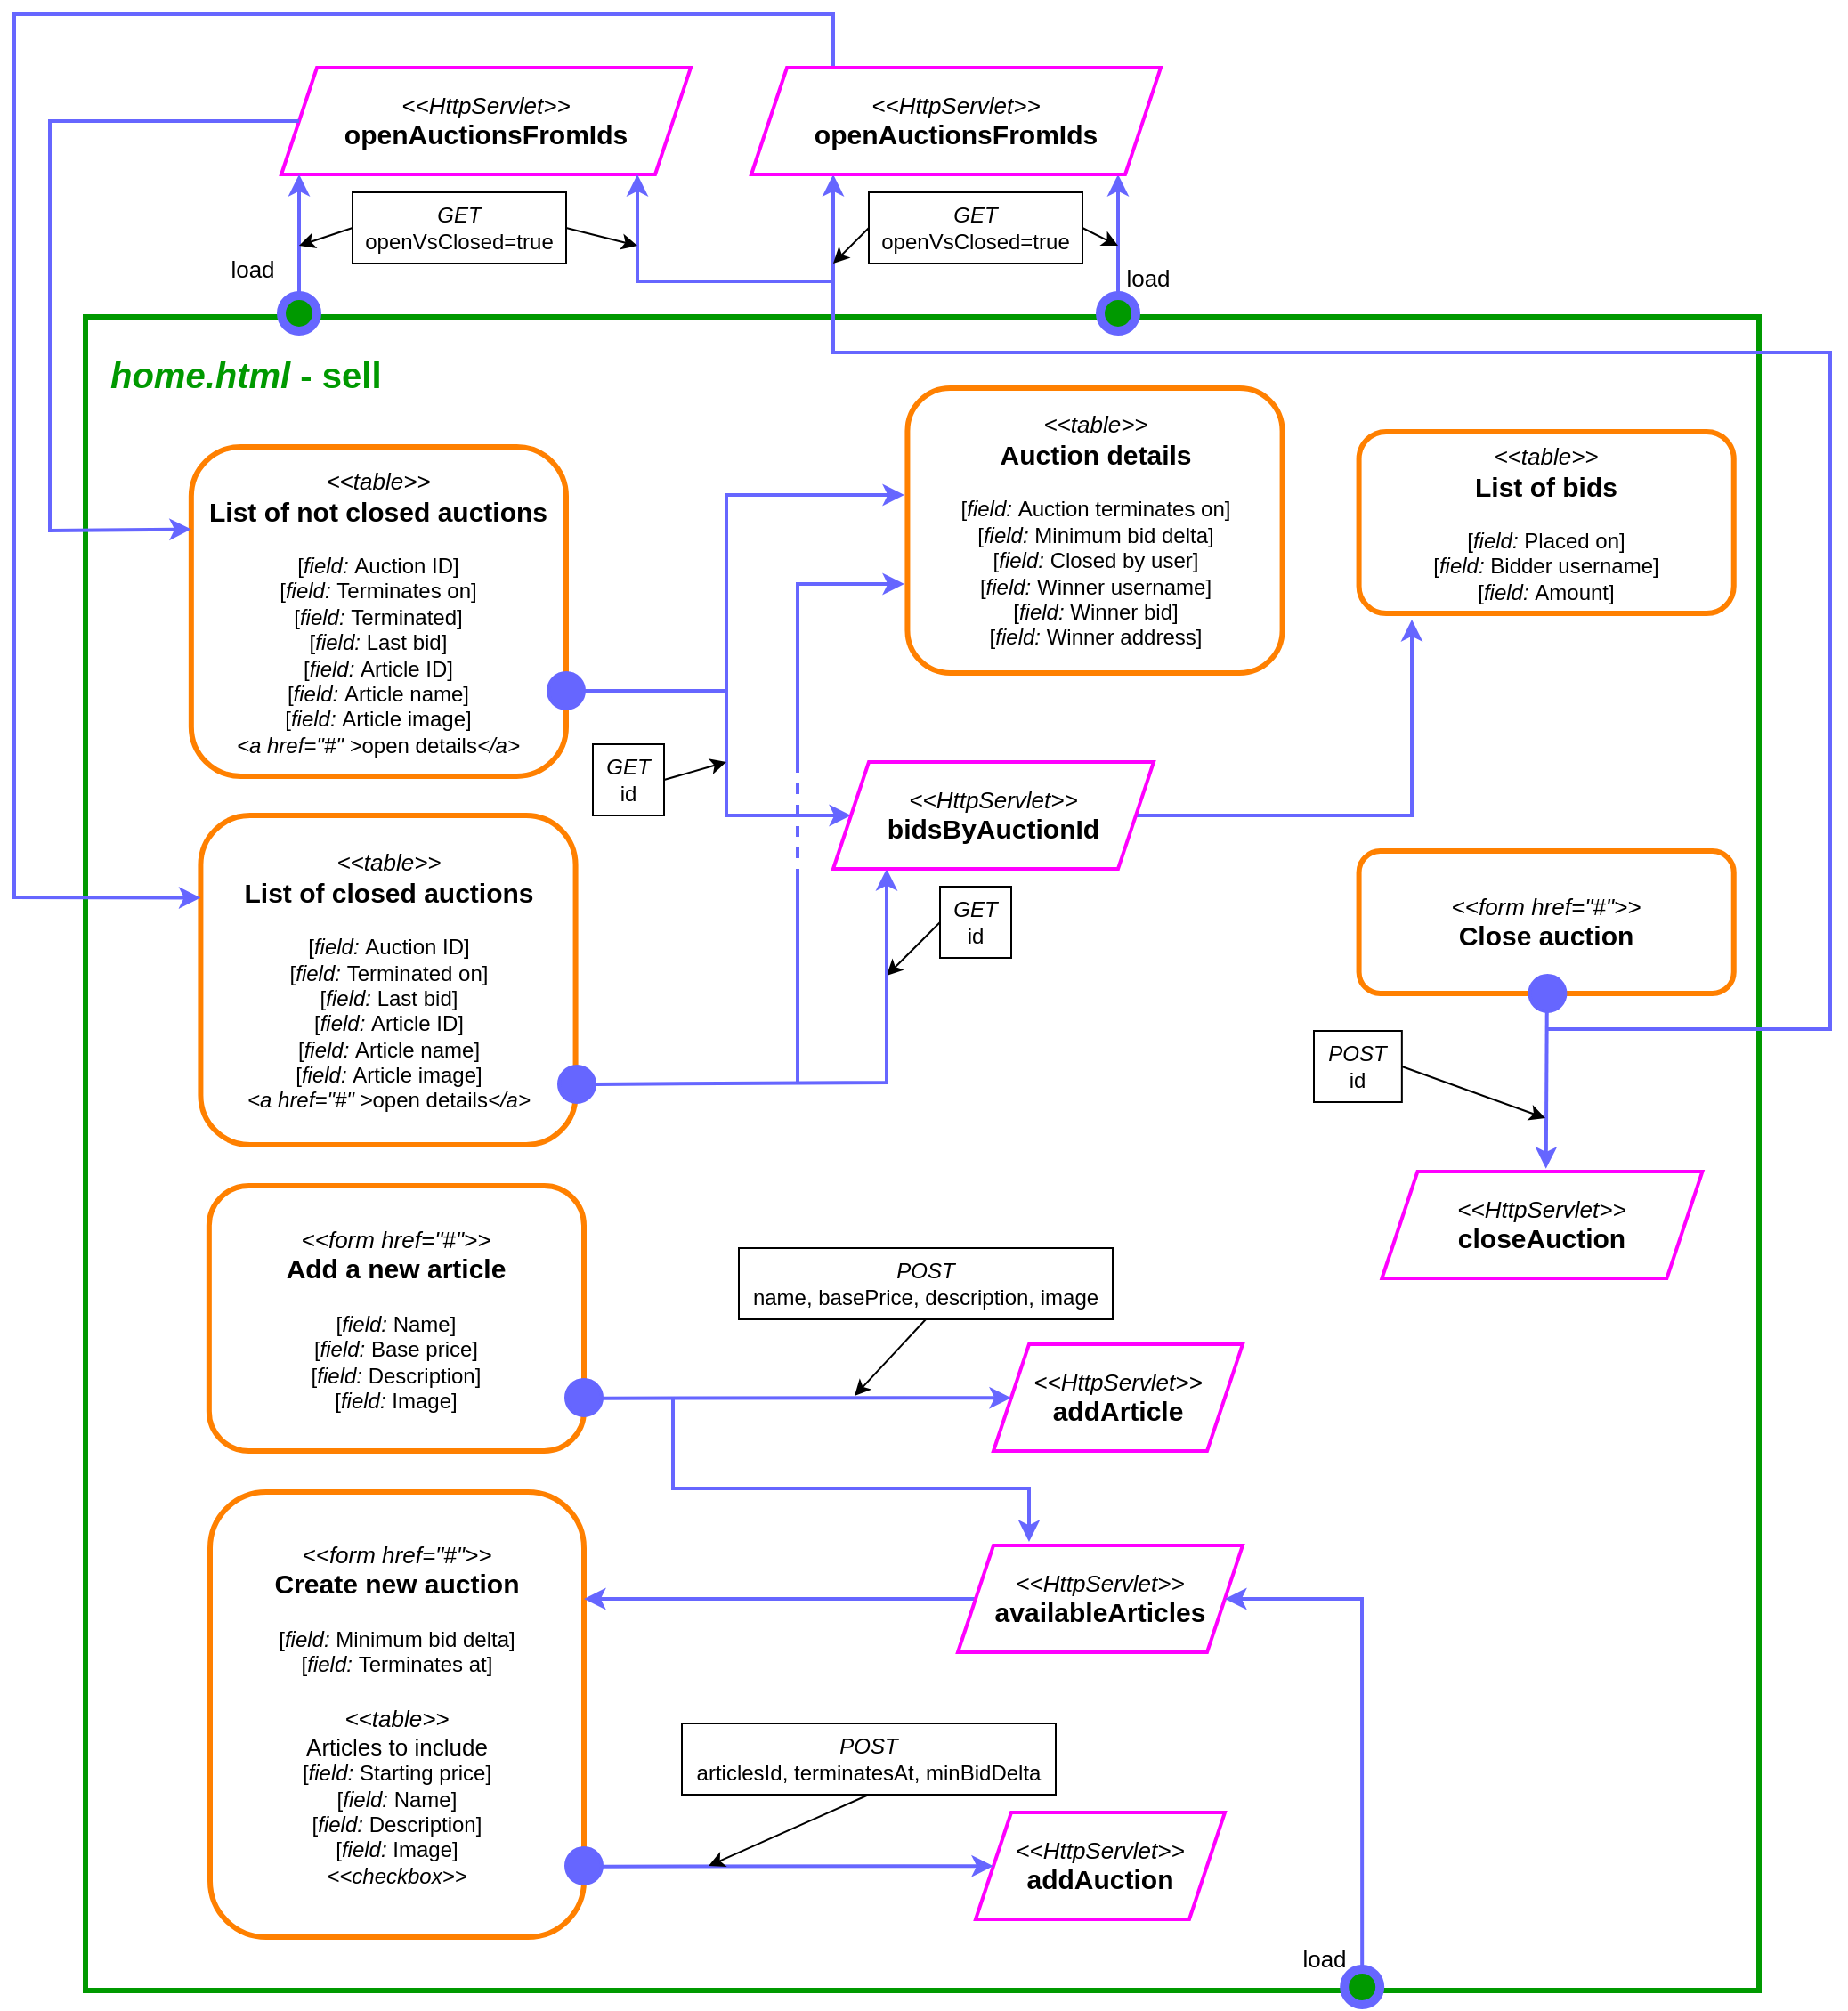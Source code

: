 <mxfile version="21.2.8" type="device">
  <diagram name="Page-1" id="SFD5FbLWe2inRmjffrm_">
    <mxGraphModel dx="1313" dy="776" grid="1" gridSize="10" guides="1" tooltips="1" connect="1" arrows="1" fold="1" page="1" pageScale="1" pageWidth="850" pageHeight="1100" math="0" shadow="0">
      <root>
        <mxCell id="0" />
        <mxCell id="1" parent="0" />
        <mxCell id="dXeJd9fdskiibIoUs9Um-1" value="" style="whiteSpace=wrap;html=1;strokeWidth=3;strokeColor=#009900;movable=0;resizable=0;rotatable=0;deletable=0;editable=0;locked=1;connectable=0;" parent="1" vertex="1">
          <mxGeometry x="100" y="180" width="940" height="940" as="geometry" />
        </mxCell>
        <mxCell id="dXeJd9fdskiibIoUs9Um-32" value="&lt;i&gt;GET&lt;br&gt;&lt;/i&gt;id" style="rounded=0;whiteSpace=wrap;html=1;" parent="1" vertex="1">
          <mxGeometry x="580" y="500" width="40" height="40" as="geometry" />
        </mxCell>
        <mxCell id="dXeJd9fdskiibIoUs9Um-34" value="" style="endArrow=classic;html=1;rounded=0;exitX=0;exitY=0.5;exitDx=0;exitDy=0;" parent="1" source="dXeJd9fdskiibIoUs9Um-32" edge="1">
          <mxGeometry width="50" height="50" relative="1" as="geometry">
            <mxPoint x="490" y="650" as="sourcePoint" />
            <mxPoint x="550" y="550" as="targetPoint" />
          </mxGeometry>
        </mxCell>
        <mxCell id="dXeJd9fdskiibIoUs9Um-2" value="&lt;font size=&quot;1&quot; color=&quot;#009900&quot; style=&quot;&quot;&gt;&lt;b style=&quot;font-size: 20px;&quot;&gt;&lt;i&gt;home.html&lt;/i&gt; - sell&lt;br&gt;&lt;/b&gt;&lt;/font&gt;" style="text;html=1;strokeColor=none;fillColor=none;align=left;verticalAlign=middle;whiteSpace=wrap;rounded=0;" parent="1" vertex="1">
          <mxGeometry x="112.4" y="197" width="177.6" height="30" as="geometry" />
        </mxCell>
        <mxCell id="dXeJd9fdskiibIoUs9Um-3" value="&lt;font style=&quot;&quot;&gt;&lt;i&gt;&lt;font style=&quot;font-size: 13px;&quot;&gt;&amp;lt;&amp;lt;table&amp;gt;&amp;gt;&lt;/font&gt;&lt;/i&gt;&lt;br&gt;&lt;span style=&quot;font-size: 15px;&quot;&gt;&lt;b&gt;List of not closed auctions&lt;br&gt;&lt;/b&gt;&lt;/span&gt;&lt;br&gt;[&lt;i&gt;field:&lt;/i&gt;&amp;nbsp;Auction ID]&lt;br&gt;[&lt;i style=&quot;border-color: var(--border-color);&quot;&gt;field:&lt;/i&gt;&amp;nbsp;Terminates on]&lt;br&gt;[&lt;i style=&quot;border-color: var(--border-color);&quot;&gt;field:&lt;/i&gt;&amp;nbsp;Terminated]&lt;br&gt;[&lt;i style=&quot;border-color: var(--border-color);&quot;&gt;field:&lt;/i&gt;&amp;nbsp;Last bid]&lt;br&gt;[&lt;i style=&quot;border-color: var(--border-color);&quot;&gt;field:&lt;/i&gt;&amp;nbsp;Article ID]&lt;br&gt;[&lt;i style=&quot;border-color: var(--border-color);&quot;&gt;field:&lt;/i&gt;&amp;nbsp;Article name]&lt;br&gt;[&lt;i style=&quot;border-color: var(--border-color);&quot;&gt;field:&lt;/i&gt;&amp;nbsp;Article image]&lt;br&gt;&lt;span style=&quot;border-color: var(--border-color);&quot;&gt;&lt;font style=&quot;font-size: 12px;&quot;&gt;&lt;i&gt;&amp;lt;a href=&quot;#&quot; &amp;gt;&lt;/i&gt;open details&lt;i&gt;&amp;lt;/a&amp;gt;&lt;/i&gt;&lt;/font&gt;&lt;/span&gt;&lt;br&gt;&lt;/font&gt;" style="rounded=1;whiteSpace=wrap;html=1;strokeWidth=3;strokeColor=#FF8000;" parent="1" vertex="1">
          <mxGeometry x="159.42" y="253" width="210.58" height="185" as="geometry" />
        </mxCell>
        <mxCell id="T3EsUtSMvEaVMbdLduOL-2" value="" style="endArrow=none;html=1;rounded=0;strokeColor=#6666FF;strokeWidth=2;startArrow=classic;startFill=1;" parent="1" target="dXeJd9fdskiibIoUs9Um-6" edge="1">
          <mxGeometry width="50" height="50" relative="1" as="geometry">
            <mxPoint x="550" y="490" as="sourcePoint" />
            <mxPoint x="360" y="537" as="targetPoint" />
            <Array as="points">
              <mxPoint x="550" y="610" />
            </Array>
          </mxGeometry>
        </mxCell>
        <mxCell id="vt7QC5vwdiBKCCCicauR-17" value="" style="endArrow=none;html=1;rounded=0;strokeColor=#6666FF;strokeWidth=2;startArrow=classic;startFill=1;entryX=1;entryY=0.5;entryDx=0;entryDy=0;" parent="1" target="vt7QC5vwdiBKCCCicauR-14" edge="1">
          <mxGeometry width="50" height="50" relative="1" as="geometry">
            <mxPoint x="845" y="350" as="sourcePoint" />
            <mxPoint x="760" y="450" as="targetPoint" />
            <Array as="points">
              <mxPoint x="845" y="460" />
            </Array>
          </mxGeometry>
        </mxCell>
        <mxCell id="vt7QC5vwdiBKCCCicauR-20" value="&lt;font style=&quot;&quot;&gt;&lt;i style=&quot;font-size: 13px;&quot;&gt;&amp;lt;&amp;lt;HttpServlet&amp;gt;&amp;gt;&lt;/i&gt;&lt;br&gt;&lt;span style=&quot;font-size: 15px;&quot;&gt;&lt;b&gt;closeAuction&lt;/b&gt;&lt;/span&gt;&lt;br&gt;&lt;/font&gt;" style="shape=parallelogram;perimeter=parallelogramPerimeter;whiteSpace=wrap;html=1;fixedSize=1;strokeColor=#FF00FF;strokeWidth=2;" parent="1" vertex="1">
          <mxGeometry x="828.22" y="660" width="180" height="60" as="geometry" />
        </mxCell>
        <mxCell id="vt7QC5vwdiBKCCCicauR-21" value="" style="endArrow=none;html=1;rounded=0;strokeColor=#6666FF;strokeWidth=2;startArrow=classic;startFill=1;exitX=0.523;exitY=-0.027;exitDx=0;exitDy=0;exitPerimeter=0;" parent="1" edge="1">
          <mxGeometry width="50" height="50" relative="1" as="geometry">
            <mxPoint x="920.36" y="658.38" as="sourcePoint" />
            <mxPoint x="920.93" y="560" as="targetPoint" />
          </mxGeometry>
        </mxCell>
        <mxCell id="vt7QC5vwdiBKCCCicauR-23" value="" style="endArrow=none;html=1;rounded=0;strokeColor=#6666FF;strokeWidth=2;startArrow=classic;startFill=1;exitX=0.2;exitY=1;exitDx=0;exitDy=0;exitPerimeter=0;" parent="1" source="_vC7kESMylxn16tgW01n-9" edge="1">
          <mxGeometry width="50" height="50" relative="1" as="geometry">
            <mxPoint x="520" y="110" as="sourcePoint" />
            <mxPoint x="920" y="580" as="targetPoint" />
            <Array as="points">
              <mxPoint x="520" y="200" />
              <mxPoint x="1080" y="200" />
              <mxPoint x="1080" y="580" />
            </Array>
          </mxGeometry>
        </mxCell>
        <mxCell id="vt7QC5vwdiBKCCCicauR-26" value="&lt;i&gt;POST&lt;br&gt;&lt;/i&gt;id" style="rounded=0;whiteSpace=wrap;html=1;" parent="1" vertex="1">
          <mxGeometry x="790" y="581" width="49.42" height="40" as="geometry" />
        </mxCell>
        <mxCell id="vt7QC5vwdiBKCCCicauR-27" value="" style="endArrow=classic;html=1;rounded=0;exitX=1;exitY=0.5;exitDx=0;exitDy=0;" parent="1" source="vt7QC5vwdiBKCCCicauR-26" edge="1">
          <mxGeometry width="50" height="50" relative="1" as="geometry">
            <mxPoint x="1048.51" y="685" as="sourcePoint" />
            <mxPoint x="920" y="630" as="targetPoint" />
          </mxGeometry>
        </mxCell>
        <mxCell id="vt7QC5vwdiBKCCCicauR-28" value="&lt;font style=&quot;&quot;&gt;&lt;i&gt;&lt;font style=&quot;font-size: 13px;&quot;&gt;&amp;lt;&amp;lt;table&amp;gt;&amp;gt;&lt;/font&gt;&lt;/i&gt;&lt;br&gt;&lt;span style=&quot;font-size: 15px;&quot;&gt;&lt;b&gt;Auction details&lt;br&gt;&lt;/b&gt;&lt;/span&gt;&lt;br&gt;[&lt;i style=&quot;border-color: var(--border-color);&quot;&gt;field:&lt;/i&gt;&amp;nbsp;Auction terminates on]&lt;br&gt;[&lt;i style=&quot;border-color: var(--border-color);&quot;&gt;field:&lt;/i&gt;&amp;nbsp;Minimum bid delta]&lt;br&gt;[&lt;i style=&quot;border-color: var(--border-color);&quot;&gt;field:&lt;/i&gt;&amp;nbsp;Closed by user]&lt;br&gt;[&lt;i style=&quot;border-color: var(--border-color);&quot;&gt;field:&lt;/i&gt;&amp;nbsp;Winner username]&lt;br&gt;[&lt;i style=&quot;border-color: var(--border-color);&quot;&gt;field:&lt;/i&gt;&amp;nbsp;Winner bid]&lt;br&gt;[&lt;i style=&quot;border-color: var(--border-color);&quot;&gt;field:&lt;/i&gt;&amp;nbsp;Winner address]&lt;br&gt;&lt;/font&gt;" style="rounded=1;whiteSpace=wrap;html=1;strokeWidth=3;strokeColor=#FF8000;" parent="1" vertex="1">
          <mxGeometry x="561.71" y="220" width="210.58" height="160" as="geometry" />
        </mxCell>
        <mxCell id="vt7QC5vwdiBKCCCicauR-34" value="&lt;font style=&quot;&quot;&gt;&lt;i style=&quot;font-size: 13px;&quot;&gt;&amp;lt;&amp;lt;HttpServlet&amp;gt;&amp;gt;&lt;/i&gt;&lt;br&gt;&lt;span style=&quot;font-size: 15px;&quot;&gt;&lt;b&gt;openAuctionsFromIds&lt;/b&gt;&lt;/span&gt;&lt;br&gt;&lt;/font&gt;" style="shape=parallelogram;perimeter=parallelogramPerimeter;whiteSpace=wrap;html=1;fixedSize=1;strokeColor=#FF00FF;strokeWidth=2;" parent="1" vertex="1">
          <mxGeometry x="210" y="40" width="230" height="60" as="geometry" />
        </mxCell>
        <mxCell id="vt7QC5vwdiBKCCCicauR-35" value="" style="ellipse;whiteSpace=wrap;html=1;aspect=fixed;strokeWidth=5;fillColor=#009900;strokeColor=#6666FF;" parent="1" vertex="1">
          <mxGeometry x="210" y="168" width="20" height="20" as="geometry" />
        </mxCell>
        <mxCell id="vt7QC5vwdiBKCCCicauR-36" value="" style="endArrow=none;html=1;rounded=0;strokeColor=#6666FF;strokeWidth=2;startArrow=classic;startFill=1;entryX=0.5;entryY=0;entryDx=0;entryDy=0;" parent="1" target="vt7QC5vwdiBKCCCicauR-35" edge="1">
          <mxGeometry width="50" height="50" relative="1" as="geometry">
            <mxPoint x="220" y="100" as="sourcePoint" />
            <mxPoint x="220" y="228.33" as="targetPoint" />
          </mxGeometry>
        </mxCell>
        <mxCell id="vt7QC5vwdiBKCCCicauR-37" value="&lt;font style=&quot;font-size: 13px;&quot;&gt;load&lt;/font&gt;" style="text;html=1;strokeColor=none;fillColor=none;align=center;verticalAlign=middle;whiteSpace=wrap;rounded=0;" parent="1" vertex="1">
          <mxGeometry x="178.2" y="138" width="31.8" height="30" as="geometry" />
        </mxCell>
        <mxCell id="vt7QC5vwdiBKCCCicauR-38" value="" style="endArrow=none;html=1;rounded=0;strokeColor=#6666FF;strokeWidth=2;startArrow=classic;startFill=1;entryX=0;entryY=0.5;entryDx=0;entryDy=0;exitX=0;exitY=0.25;exitDx=0;exitDy=0;" parent="1" source="dXeJd9fdskiibIoUs9Um-3" target="vt7QC5vwdiBKCCCicauR-34" edge="1">
          <mxGeometry width="50" height="50" relative="1" as="geometry">
            <mxPoint x="281" y="140" as="sourcePoint" />
            <mxPoint x="280" y="178" as="targetPoint" />
            <Array as="points">
              <mxPoint x="80" y="300" />
              <mxPoint x="80" y="70" />
            </Array>
          </mxGeometry>
        </mxCell>
        <mxCell id="_vC7kESMylxn16tgW01n-1" value="&lt;font style=&quot;&quot;&gt;&lt;i&gt;&lt;font style=&quot;font-size: 13px;&quot;&gt;&amp;lt;&amp;lt;table&amp;gt;&amp;gt;&lt;/font&gt;&lt;/i&gt;&lt;br&gt;&lt;span style=&quot;font-size: 15px;&quot;&gt;&lt;b&gt;List of closed auctions&lt;br&gt;&lt;/b&gt;&lt;/span&gt;&lt;br&gt;[&lt;i&gt;field:&lt;/i&gt;&amp;nbsp;Auction ID]&lt;br&gt;[&lt;i style=&quot;border-color: var(--border-color);&quot;&gt;field:&lt;/i&gt;&amp;nbsp;Terminated on]&lt;br&gt;[&lt;i style=&quot;border-color: var(--border-color);&quot;&gt;field:&lt;/i&gt;&amp;nbsp;Last bid]&lt;br&gt;[&lt;i style=&quot;border-color: var(--border-color);&quot;&gt;field:&lt;/i&gt;&amp;nbsp;Article ID]&lt;br&gt;[&lt;i style=&quot;border-color: var(--border-color);&quot;&gt;field:&lt;/i&gt;&amp;nbsp;Article name]&lt;br&gt;[&lt;i style=&quot;border-color: var(--border-color);&quot;&gt;field:&lt;/i&gt;&amp;nbsp;Article image]&lt;br&gt;&lt;span style=&quot;border-color: var(--border-color);&quot;&gt;&lt;font style=&quot;font-size: 12px;&quot;&gt;&lt;i&gt;&amp;lt;a href=&quot;#&quot; &amp;gt;&lt;/i&gt;open details&lt;i&gt;&amp;lt;/a&amp;gt;&lt;/i&gt;&lt;/font&gt;&lt;/span&gt;&lt;br&gt;&lt;/font&gt;" style="rounded=1;whiteSpace=wrap;html=1;strokeWidth=3;strokeColor=#FF8000;" parent="1" vertex="1">
          <mxGeometry x="164.71" y="460" width="210.58" height="185" as="geometry" />
        </mxCell>
        <mxCell id="dXeJd9fdskiibIoUs9Um-6" value="" style="ellipse;whiteSpace=wrap;html=1;aspect=fixed;strokeWidth=2;fillColor=#6666FF;strokeColor=#6666FF;" parent="1" vertex="1">
          <mxGeometry x="366" y="601" width="20" height="20" as="geometry" />
        </mxCell>
        <mxCell id="_vC7kESMylxn16tgW01n-2" value="" style="ellipse;whiteSpace=wrap;html=1;aspect=fixed;strokeWidth=2;fillColor=#6666FF;strokeColor=#6666FF;" parent="1" vertex="1">
          <mxGeometry x="360" y="380" width="20" height="20" as="geometry" />
        </mxCell>
        <mxCell id="_vC7kESMylxn16tgW01n-3" value="" style="endArrow=none;html=1;rounded=0;strokeColor=#6666FF;strokeWidth=2;startArrow=classic;startFill=1;exitX=0;exitY=0.5;exitDx=0;exitDy=0;" parent="1" source="vt7QC5vwdiBKCCCicauR-14" edge="1">
          <mxGeometry width="50" height="50" relative="1" as="geometry">
            <mxPoint x="464" y="344.5" as="sourcePoint" />
            <mxPoint x="380" y="390" as="targetPoint" />
            <Array as="points">
              <mxPoint x="460" y="460" />
              <mxPoint x="460" y="390" />
            </Array>
          </mxGeometry>
        </mxCell>
        <mxCell id="_vC7kESMylxn16tgW01n-4" value="&lt;i&gt;GET&lt;br&gt;&lt;/i&gt;id" style="rounded=0;whiteSpace=wrap;html=1;" parent="1" vertex="1">
          <mxGeometry x="385" y="420" width="40" height="40" as="geometry" />
        </mxCell>
        <mxCell id="_vC7kESMylxn16tgW01n-5" value="" style="endArrow=classic;html=1;rounded=0;exitX=1;exitY=0.5;exitDx=0;exitDy=0;" parent="1" source="_vC7kESMylxn16tgW01n-4" edge="1">
          <mxGeometry width="50" height="50" relative="1" as="geometry">
            <mxPoint x="485" y="430" as="sourcePoint" />
            <mxPoint x="460" y="430" as="targetPoint" />
          </mxGeometry>
        </mxCell>
        <mxCell id="_vC7kESMylxn16tgW01n-6" value="&lt;i&gt;GET&lt;br&gt;&lt;/i&gt;openVsClosed=true" style="rounded=0;whiteSpace=wrap;html=1;" parent="1" vertex="1">
          <mxGeometry x="250" y="110" width="120" height="40" as="geometry" />
        </mxCell>
        <mxCell id="_vC7kESMylxn16tgW01n-7" value="" style="endArrow=classic;html=1;rounded=0;exitX=0;exitY=0.5;exitDx=0;exitDy=0;" parent="1" source="_vC7kESMylxn16tgW01n-6" edge="1">
          <mxGeometry width="50" height="50" relative="1" as="geometry">
            <mxPoint x="575" y="208" as="sourcePoint" />
            <mxPoint x="220" y="140" as="targetPoint" />
          </mxGeometry>
        </mxCell>
        <mxCell id="_vC7kESMylxn16tgW01n-10" value="" style="ellipse;whiteSpace=wrap;html=1;aspect=fixed;strokeWidth=5;fillColor=#009900;strokeColor=#6666FF;" parent="1" vertex="1">
          <mxGeometry x="670" y="168" width="20" height="20" as="geometry" />
        </mxCell>
        <mxCell id="_vC7kESMylxn16tgW01n-11" value="" style="endArrow=none;html=1;rounded=0;strokeColor=#6666FF;strokeWidth=2;startArrow=classic;startFill=1;entryX=0.5;entryY=0;entryDx=0;entryDy=0;" parent="1" target="_vC7kESMylxn16tgW01n-10" edge="1">
          <mxGeometry width="50" height="50" relative="1" as="geometry">
            <mxPoint x="680" y="100" as="sourcePoint" />
            <mxPoint x="680" y="228.33" as="targetPoint" />
          </mxGeometry>
        </mxCell>
        <mxCell id="_vC7kESMylxn16tgW01n-12" value="&lt;font style=&quot;font-size: 13px;&quot;&gt;load&lt;/font&gt;" style="text;html=1;strokeColor=none;fillColor=none;align=center;verticalAlign=middle;whiteSpace=wrap;rounded=0;" parent="1" vertex="1">
          <mxGeometry x="667" y="143" width="60" height="30" as="geometry" />
        </mxCell>
        <mxCell id="_vC7kESMylxn16tgW01n-13" value="&lt;i&gt;GET&lt;br&gt;&lt;/i&gt;openVsClosed=true" style="rounded=0;whiteSpace=wrap;html=1;" parent="1" vertex="1">
          <mxGeometry x="540" y="110" width="120" height="40" as="geometry" />
        </mxCell>
        <mxCell id="_vC7kESMylxn16tgW01n-14" value="" style="endArrow=classic;html=1;rounded=0;exitX=0;exitY=0.5;exitDx=0;exitDy=0;" parent="1" source="_vC7kESMylxn16tgW01n-13" edge="1">
          <mxGeometry width="50" height="50" relative="1" as="geometry">
            <mxPoint x="1135" y="180" as="sourcePoint" />
            <mxPoint x="520" y="150" as="targetPoint" />
          </mxGeometry>
        </mxCell>
        <mxCell id="_vC7kESMylxn16tgW01n-16" value="" style="endArrow=none;html=1;rounded=0;strokeColor=#6666FF;strokeWidth=2;startArrow=classic;startFill=1;exitX=0;exitY=0.25;exitDx=0;exitDy=0;" parent="1" source="_vC7kESMylxn16tgW01n-1" edge="1">
          <mxGeometry width="50" height="50" relative="1" as="geometry">
            <mxPoint x="60" y="400" as="sourcePoint" />
            <mxPoint x="520" y="40" as="targetPoint" />
            <Array as="points">
              <mxPoint x="60" y="506" />
              <mxPoint x="60" y="10" />
              <mxPoint x="520" y="10" />
            </Array>
          </mxGeometry>
        </mxCell>
        <mxCell id="vt7QC5vwdiBKCCCicauR-14" value="&lt;font style=&quot;&quot;&gt;&lt;i style=&quot;font-size: 13px;&quot;&gt;&amp;lt;&amp;lt;HttpServlet&amp;gt;&amp;gt;&lt;/i&gt;&lt;br&gt;&lt;span style=&quot;font-size: 15px;&quot;&gt;&lt;b&gt;bidsByAuctionId&lt;/b&gt;&lt;/span&gt;&lt;br&gt;&lt;/font&gt;" style="shape=parallelogram;perimeter=parallelogramPerimeter;whiteSpace=wrap;html=1;fixedSize=1;strokeColor=#FF00FF;strokeWidth=2;" parent="1" vertex="1">
          <mxGeometry x="520" y="430" width="180" height="60" as="geometry" />
        </mxCell>
        <mxCell id="_vC7kESMylxn16tgW01n-17" value="" style="endArrow=none;html=1;rounded=0;strokeColor=#6666FF;strokeWidth=2;startArrow=classic;startFill=1;" parent="1" edge="1">
          <mxGeometry width="50" height="50" relative="1" as="geometry">
            <mxPoint x="410" y="100" as="sourcePoint" />
            <mxPoint x="520" y="160" as="targetPoint" />
            <Array as="points">
              <mxPoint x="410" y="160" />
            </Array>
          </mxGeometry>
        </mxCell>
        <mxCell id="_vC7kESMylxn16tgW01n-18" value="" style="endArrow=classic;html=1;rounded=0;exitX=1;exitY=0.5;exitDx=0;exitDy=0;" parent="1" source="_vC7kESMylxn16tgW01n-13" edge="1">
          <mxGeometry width="50" height="50" relative="1" as="geometry">
            <mxPoint x="550" y="140" as="sourcePoint" />
            <mxPoint x="680" y="140" as="targetPoint" />
          </mxGeometry>
        </mxCell>
        <mxCell id="_vC7kESMylxn16tgW01n-9" value="&lt;font style=&quot;&quot;&gt;&lt;i style=&quot;font-size: 13px;&quot;&gt;&amp;lt;&amp;lt;HttpServlet&amp;gt;&amp;gt;&lt;/i&gt;&lt;br&gt;&lt;span style=&quot;font-size: 15px;&quot;&gt;&lt;b&gt;openAuctionsFromIds&lt;/b&gt;&lt;/span&gt;&lt;br&gt;&lt;/font&gt;" style="shape=parallelogram;perimeter=parallelogramPerimeter;whiteSpace=wrap;html=1;fixedSize=1;strokeColor=#FF00FF;strokeWidth=2;" parent="1" vertex="1">
          <mxGeometry x="474" y="40" width="230" height="60" as="geometry" />
        </mxCell>
        <mxCell id="_vC7kESMylxn16tgW01n-19" value="" style="endArrow=classic;html=1;rounded=0;exitX=1;exitY=0.5;exitDx=0;exitDy=0;" parent="1" source="_vC7kESMylxn16tgW01n-6" edge="1">
          <mxGeometry width="50" height="50" relative="1" as="geometry">
            <mxPoint x="550" y="140" as="sourcePoint" />
            <mxPoint x="410" y="140" as="targetPoint" />
          </mxGeometry>
        </mxCell>
        <mxCell id="vt7QC5vwdiBKCCCicauR-13" value="&lt;font style=&quot;&quot;&gt;&lt;i&gt;&lt;font style=&quot;font-size: 13px;&quot;&gt;&amp;lt;&amp;lt;table&amp;gt;&amp;gt;&lt;/font&gt;&lt;/i&gt;&lt;br&gt;&lt;span style=&quot;font-size: 15px;&quot;&gt;&lt;b&gt;List of bids&lt;br&gt;&lt;/b&gt;&lt;/span&gt;&lt;br&gt;[&lt;i&gt;field:&lt;/i&gt; Placed on]&lt;br&gt;[&lt;i style=&quot;border-color: var(--border-color);&quot;&gt;field:&lt;/i&gt;&amp;nbsp;Bidder username]&lt;br&gt;[&lt;i style=&quot;border-color: var(--border-color);&quot;&gt;field:&lt;/i&gt;&amp;nbsp;Amount]&lt;br&gt;&lt;/font&gt;" style="rounded=1;whiteSpace=wrap;html=1;strokeWidth=3;strokeColor=#FF8000;" parent="1" vertex="1">
          <mxGeometry x="815.29" y="244.5" width="210.58" height="102" as="geometry" />
        </mxCell>
        <mxCell id="vt7QC5vwdiBKCCCicauR-19" value="&lt;font style=&quot;&quot;&gt;&lt;i&gt;&lt;font style=&quot;font-size: 13px;&quot;&gt;&amp;lt;&amp;lt;form href=&quot;#&quot;&amp;gt;&amp;gt;&lt;/font&gt;&lt;/i&gt;&lt;br&gt;&lt;span style=&quot;font-size: 15px;&quot;&gt;&lt;b&gt;Close auction&lt;/b&gt;&lt;/span&gt;&lt;br&gt;&lt;/font&gt;" style="rounded=1;whiteSpace=wrap;html=1;strokeWidth=3;strokeColor=#FF8000;" parent="1" vertex="1">
          <mxGeometry x="815.29" y="480" width="210.58" height="80" as="geometry" />
        </mxCell>
        <mxCell id="_vC7kESMylxn16tgW01n-20" value="&lt;font style=&quot;&quot;&gt;&lt;i style=&quot;font-size: 13px;&quot;&gt;&amp;lt;&amp;lt;form href=&quot;#&quot;&amp;gt;&amp;gt;&lt;/i&gt;&lt;br&gt;&lt;span style=&quot;font-size: 15px;&quot;&gt;&lt;b&gt;Add a new article&lt;br&gt;&lt;/b&gt;&lt;/span&gt;&lt;br&gt;[&lt;i&gt;field:&lt;/i&gt;&amp;nbsp;Name]&lt;br&gt;[&lt;i style=&quot;border-color: var(--border-color);&quot;&gt;field:&lt;/i&gt;&amp;nbsp;Base price]&lt;br&gt;[&lt;i style=&quot;border-color: var(--border-color);&quot;&gt;field:&lt;/i&gt;&amp;nbsp;Description]&lt;br&gt;[&lt;i style=&quot;border-color: var(--border-color);&quot;&gt;field:&lt;/i&gt;&amp;nbsp;Image]&lt;br&gt;&lt;/font&gt;" style="rounded=1;whiteSpace=wrap;html=1;strokeWidth=3;strokeColor=#FF8000;" parent="1" vertex="1">
          <mxGeometry x="169.42" y="668" width="210.58" height="149" as="geometry" />
        </mxCell>
        <mxCell id="_vC7kESMylxn16tgW01n-21" value="&lt;font style=&quot;&quot;&gt;&lt;i style=&quot;font-size: 13px;&quot;&gt;&amp;lt;&amp;lt;form href=&quot;#&quot;&amp;gt;&amp;gt;&lt;br&gt;&lt;/i&gt;&lt;span style=&quot;font-size: 15px;&quot;&gt;&lt;b&gt;Create new auction&lt;br&gt;&lt;/b&gt;&lt;/span&gt;&lt;br&gt;[&lt;i style=&quot;border-color: var(--border-color);&quot;&gt;field:&lt;/i&gt;&amp;nbsp;Minimum bid delta]&lt;br&gt;[&lt;i style=&quot;border-color: var(--border-color);&quot;&gt;field:&lt;/i&gt;&amp;nbsp;Terminates at]&lt;br&gt;&lt;span style=&quot;border-color: var(--border-color); font-size: 13px;&quot;&gt;&lt;i&gt;&lt;br&gt;&amp;lt;&amp;lt;table&amp;gt;&amp;gt;&lt;/i&gt;&lt;br&gt;Articles to include&lt;br&gt;&lt;/span&gt;[&lt;i style=&quot;border-color: var(--border-color);&quot;&gt;field:&lt;/i&gt;&amp;nbsp;Starting price]&lt;br&gt;[&lt;i style=&quot;border-color: var(--border-color);&quot;&gt;field:&lt;/i&gt;&amp;nbsp;Name]&lt;br&gt;[&lt;i style=&quot;border-color: var(--border-color);&quot;&gt;field:&lt;/i&gt;&amp;nbsp;Description]&lt;br&gt;[&lt;i style=&quot;border-color: var(--border-color);&quot;&gt;field:&lt;/i&gt;&amp;nbsp;Image]&lt;br&gt;&lt;i&gt;&amp;lt;&amp;lt;checkbox&amp;gt;&amp;gt;&lt;/i&gt;&lt;br&gt;&lt;/font&gt;" style="rounded=1;whiteSpace=wrap;html=1;strokeWidth=3;strokeColor=#FF8000;" parent="1" vertex="1">
          <mxGeometry x="170" y="840" width="210" height="250" as="geometry" />
        </mxCell>
        <mxCell id="_vC7kESMylxn16tgW01n-22" value="" style="ellipse;whiteSpace=wrap;html=1;aspect=fixed;strokeWidth=2;fillColor=#6666FF;strokeColor=#6666FF;" parent="1" vertex="1">
          <mxGeometry x="370" y="777" width="20" height="20" as="geometry" />
        </mxCell>
        <mxCell id="_vC7kESMylxn16tgW01n-23" value="&lt;font style=&quot;&quot;&gt;&lt;i style=&quot;font-size: 13px;&quot;&gt;&amp;lt;&amp;lt;HttpServlet&amp;gt;&amp;gt;&lt;/i&gt;&lt;br&gt;&lt;span style=&quot;font-size: 15px;&quot;&gt;&lt;b&gt;addArticle&lt;/b&gt;&lt;/span&gt;&lt;br&gt;&lt;/font&gt;" style="shape=parallelogram;perimeter=parallelogramPerimeter;whiteSpace=wrap;html=1;fixedSize=1;strokeColor=#FF00FF;strokeWidth=2;" parent="1" vertex="1">
          <mxGeometry x="610" y="757" width="140" height="60" as="geometry" />
        </mxCell>
        <mxCell id="_vC7kESMylxn16tgW01n-24" value="" style="endArrow=none;html=1;rounded=0;strokeColor=#6666FF;strokeWidth=2;startArrow=classic;startFill=1;" parent="1" source="_vC7kESMylxn16tgW01n-23" edge="1">
          <mxGeometry width="50" height="50" relative="1" as="geometry">
            <mxPoint x="499.887" y="786.658" as="sourcePoint" />
            <mxPoint x="390" y="787.32" as="targetPoint" />
          </mxGeometry>
        </mxCell>
        <mxCell id="_vC7kESMylxn16tgW01n-25" value="&lt;i&gt;POST&lt;br&gt;&lt;/i&gt;name, basePrice, description, image" style="rounded=0;whiteSpace=wrap;html=1;" parent="1" vertex="1">
          <mxGeometry x="467" y="703" width="210" height="40" as="geometry" />
        </mxCell>
        <mxCell id="_vC7kESMylxn16tgW01n-26" value="" style="endArrow=classic;html=1;rounded=0;exitX=0.5;exitY=1;exitDx=0;exitDy=0;" parent="1" source="_vC7kESMylxn16tgW01n-25" edge="1">
          <mxGeometry width="50" height="50" relative="1" as="geometry">
            <mxPoint x="567" y="823" as="sourcePoint" />
            <mxPoint x="532" y="786" as="targetPoint" />
          </mxGeometry>
        </mxCell>
        <mxCell id="_vC7kESMylxn16tgW01n-28" value="" style="ellipse;whiteSpace=wrap;html=1;aspect=fixed;strokeWidth=2;fillColor=#6666FF;strokeColor=#6666FF;" parent="1" vertex="1">
          <mxGeometry x="370" y="1040" width="20" height="20" as="geometry" />
        </mxCell>
        <mxCell id="_vC7kESMylxn16tgW01n-29" value="&lt;font style=&quot;&quot;&gt;&lt;i style=&quot;font-size: 13px;&quot;&gt;&amp;lt;&amp;lt;HttpServlet&amp;gt;&amp;gt;&lt;/i&gt;&lt;br&gt;&lt;span style=&quot;font-size: 15px;&quot;&gt;&lt;b&gt;addAuction&lt;/b&gt;&lt;/span&gt;&lt;br&gt;&lt;/font&gt;" style="shape=parallelogram;perimeter=parallelogramPerimeter;whiteSpace=wrap;html=1;fixedSize=1;strokeColor=#FF00FF;strokeWidth=2;" parent="1" vertex="1">
          <mxGeometry x="600" y="1020" width="140" height="60" as="geometry" />
        </mxCell>
        <mxCell id="_vC7kESMylxn16tgW01n-30" value="" style="endArrow=none;html=1;rounded=0;strokeColor=#6666FF;strokeWidth=2;startArrow=classic;startFill=1;" parent="1" source="_vC7kESMylxn16tgW01n-29" edge="1">
          <mxGeometry width="50" height="50" relative="1" as="geometry">
            <mxPoint x="499.887" y="1049.658" as="sourcePoint" />
            <mxPoint x="390" y="1050.32" as="targetPoint" />
          </mxGeometry>
        </mxCell>
        <mxCell id="_vC7kESMylxn16tgW01n-31" value="&lt;i&gt;POST&lt;br&gt;&lt;/i&gt;articlesId, terminatesAt, minBidDelta" style="rounded=0;whiteSpace=wrap;html=1;" parent="1" vertex="1">
          <mxGeometry x="435" y="970" width="210" height="40" as="geometry" />
        </mxCell>
        <mxCell id="_vC7kESMylxn16tgW01n-32" value="" style="endArrow=classic;html=1;rounded=0;exitX=0.5;exitY=1;exitDx=0;exitDy=0;" parent="1" source="_vC7kESMylxn16tgW01n-31" edge="1">
          <mxGeometry width="50" height="50" relative="1" as="geometry">
            <mxPoint x="535" y="1090" as="sourcePoint" />
            <mxPoint x="450" y="1050" as="targetPoint" />
          </mxGeometry>
        </mxCell>
        <mxCell id="_vC7kESMylxn16tgW01n-34" value="" style="endArrow=none;html=1;rounded=0;strokeColor=#6666FF;strokeWidth=2;startArrow=classic;startFill=1;entryX=0;entryY=0.5;entryDx=0;entryDy=0;" parent="1" target="_vC7kESMylxn16tgW01n-33" edge="1">
          <mxGeometry width="50" height="50" relative="1" as="geometry">
            <mxPoint x="380" y="900" as="sourcePoint" />
            <mxPoint x="400" y="1060.32" as="targetPoint" />
          </mxGeometry>
        </mxCell>
        <mxCell id="_vC7kESMylxn16tgW01n-35" value="" style="endArrow=none;html=1;rounded=0;strokeColor=#6666FF;strokeWidth=2;startArrow=classic;startFill=1;exitX=0.25;exitY=0;exitDx=0;exitDy=0;" parent="1" edge="1">
          <mxGeometry width="50" height="50" relative="1" as="geometry">
            <mxPoint x="630" y="868" as="sourcePoint" />
            <mxPoint x="430" y="788" as="targetPoint" />
            <Array as="points">
              <mxPoint x="630" y="838" />
              <mxPoint x="430" y="838" />
            </Array>
          </mxGeometry>
        </mxCell>
        <mxCell id="_vC7kESMylxn16tgW01n-33" value="&lt;font style=&quot;&quot;&gt;&lt;i style=&quot;font-size: 13px;&quot;&gt;&amp;lt;&amp;lt;HttpServlet&amp;gt;&amp;gt;&lt;/i&gt;&lt;br&gt;&lt;span style=&quot;font-size: 15px;&quot;&gt;&lt;b&gt;availableArticles&lt;/b&gt;&lt;/span&gt;&lt;br&gt;&lt;/font&gt;" style="shape=parallelogram;perimeter=parallelogramPerimeter;whiteSpace=wrap;html=1;fixedSize=1;strokeColor=#FF00FF;strokeWidth=2;" parent="1" vertex="1">
          <mxGeometry x="590" y="870" width="160" height="60" as="geometry" />
        </mxCell>
        <mxCell id="_vC7kESMylxn16tgW01n-36" value="" style="ellipse;whiteSpace=wrap;html=1;aspect=fixed;strokeWidth=5;fillColor=#009900;strokeColor=#6666FF;" parent="1" vertex="1">
          <mxGeometry x="807.09" y="1108" width="20" height="20" as="geometry" />
        </mxCell>
        <mxCell id="_vC7kESMylxn16tgW01n-37" value="" style="endArrow=none;html=1;rounded=0;strokeColor=#6666FF;strokeWidth=2;startArrow=classic;startFill=1;entryX=0.5;entryY=0;entryDx=0;entryDy=0;exitX=1;exitY=0.5;exitDx=0;exitDy=0;" parent="1" source="_vC7kESMylxn16tgW01n-33" target="_vC7kESMylxn16tgW01n-36" edge="1">
          <mxGeometry width="50" height="50" relative="1" as="geometry">
            <mxPoint x="817.09" y="1040" as="sourcePoint" />
            <mxPoint x="817.09" y="1168.33" as="targetPoint" />
            <Array as="points">
              <mxPoint x="817" y="900" />
            </Array>
          </mxGeometry>
        </mxCell>
        <mxCell id="_vC7kESMylxn16tgW01n-38" value="&lt;font style=&quot;font-size: 13px;&quot;&gt;load&lt;/font&gt;" style="text;html=1;strokeColor=none;fillColor=none;align=center;verticalAlign=middle;whiteSpace=wrap;rounded=0;" parent="1" vertex="1">
          <mxGeometry x="780.49" y="1087" width="31.8" height="30" as="geometry" />
        </mxCell>
        <mxCell id="_vC7kESMylxn16tgW01n-39" value="" style="ellipse;whiteSpace=wrap;html=1;aspect=fixed;strokeWidth=2;fillColor=#6666FF;strokeColor=#6666FF;" parent="1" vertex="1">
          <mxGeometry x="911.22" y="550" width="20" height="20" as="geometry" />
        </mxCell>
        <mxCell id="_vC7kESMylxn16tgW01n-40" value="" style="endArrow=none;html=1;rounded=0;strokeColor=#6666FF;strokeWidth=2;startArrow=classic;startFill=1;" parent="1" edge="1">
          <mxGeometry width="50" height="50" relative="1" as="geometry">
            <mxPoint x="560" y="280" as="sourcePoint" />
            <mxPoint x="460" y="390" as="targetPoint" />
            <Array as="points">
              <mxPoint x="460" y="280" />
            </Array>
          </mxGeometry>
        </mxCell>
        <mxCell id="_vC7kESMylxn16tgW01n-41" value="" style="endArrow=none;html=1;rounded=0;strokeColor=#6666FF;strokeWidth=2;startArrow=none;startFill=0;" parent="1" edge="1">
          <mxGeometry width="50" height="50" relative="1" as="geometry">
            <mxPoint x="500" y="490" as="sourcePoint" />
            <mxPoint x="500" y="610" as="targetPoint" />
          </mxGeometry>
        </mxCell>
        <mxCell id="_vC7kESMylxn16tgW01n-42" value="" style="endArrow=none;html=1;rounded=0;strokeColor=#6666FF;strokeWidth=2;startArrow=none;startFill=0;dashed=1;" parent="1" edge="1">
          <mxGeometry width="50" height="50" relative="1" as="geometry">
            <mxPoint x="500" y="430" as="sourcePoint" />
            <mxPoint x="500" y="490" as="targetPoint" />
          </mxGeometry>
        </mxCell>
        <mxCell id="_vC7kESMylxn16tgW01n-43" value="" style="endArrow=none;html=1;rounded=0;strokeColor=#6666FF;strokeWidth=2;startArrow=classic;startFill=1;" parent="1" edge="1">
          <mxGeometry width="50" height="50" relative="1" as="geometry">
            <mxPoint x="560" y="330" as="sourcePoint" />
            <mxPoint x="500" y="430" as="targetPoint" />
            <Array as="points">
              <mxPoint x="500" y="330" />
            </Array>
          </mxGeometry>
        </mxCell>
      </root>
    </mxGraphModel>
  </diagram>
</mxfile>
